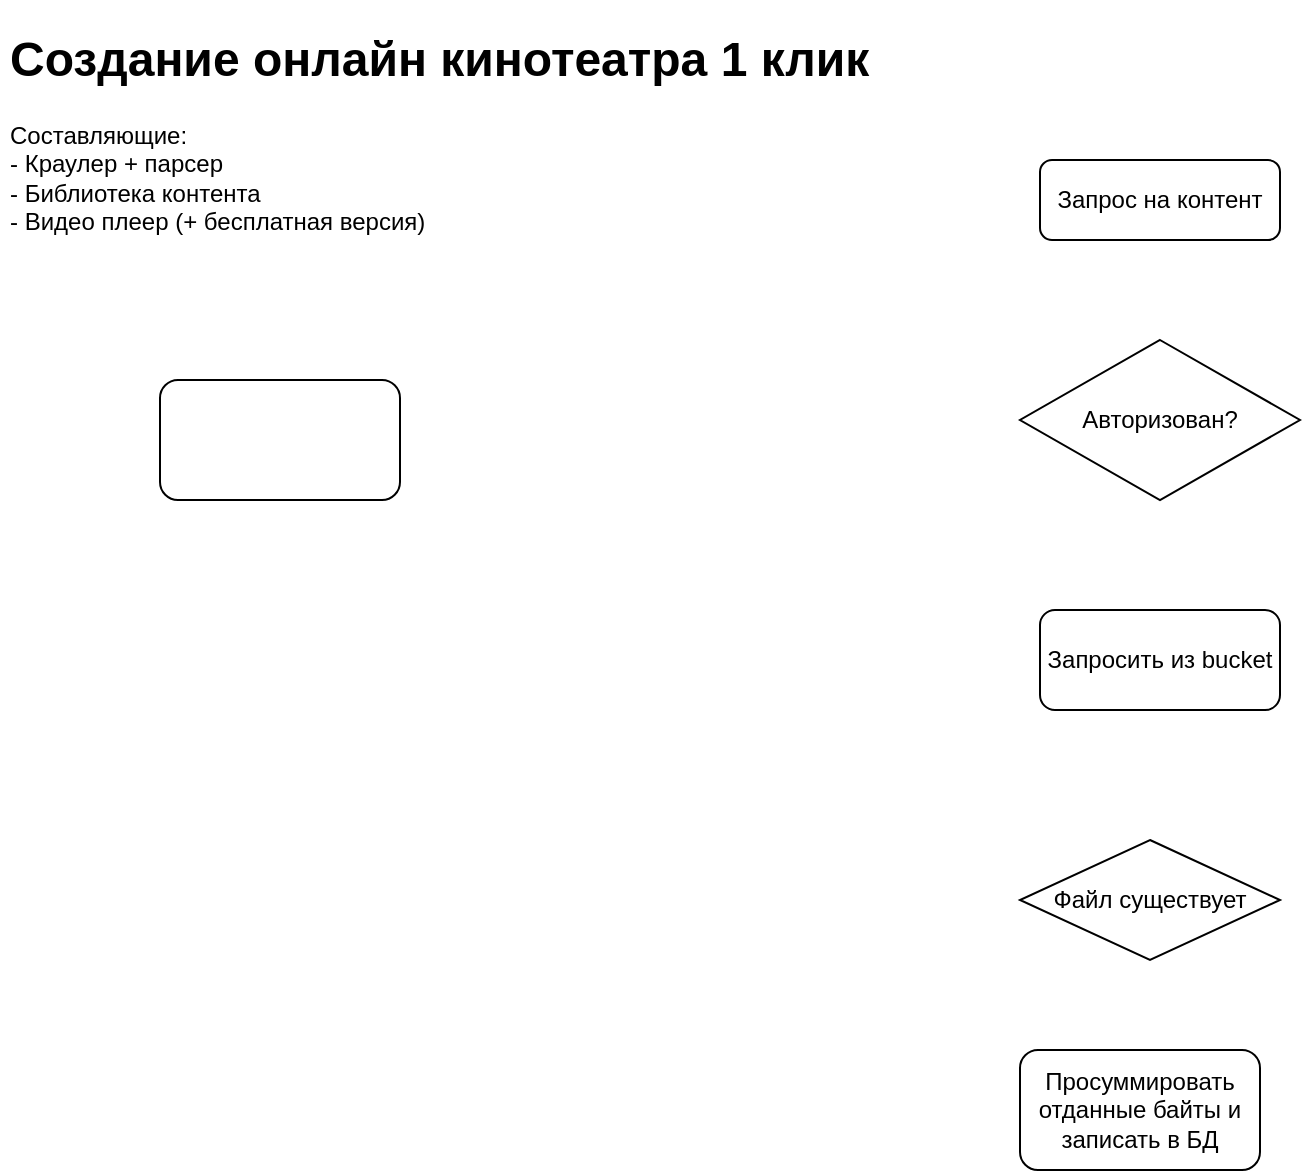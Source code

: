 <mxfile version="20.6.0" type="github">
  <diagram id="C5RBs43oDa-KdzZeNtuy" name="Page-1">
    <mxGraphModel dx="1038" dy="539" grid="1" gridSize="10" guides="1" tooltips="1" connect="1" arrows="1" fold="1" page="1" pageScale="1" pageWidth="827" pageHeight="1169" math="0" shadow="0">
      <root>
        <mxCell id="WIyWlLk6GJQsqaUBKTNV-0" />
        <mxCell id="WIyWlLk6GJQsqaUBKTNV-1" parent="WIyWlLk6GJQsqaUBKTNV-0" />
        <mxCell id="YjPTBmPp27JOK4eu0ybq-1" value="Запрос на контент" style="rounded=1;whiteSpace=wrap;html=1;" vertex="1" parent="WIyWlLk6GJQsqaUBKTNV-1">
          <mxGeometry x="540" y="80" width="120" height="40" as="geometry" />
        </mxCell>
        <mxCell id="YjPTBmPp27JOK4eu0ybq-4" value="Запросить из bucket" style="rounded=1;whiteSpace=wrap;html=1;" vertex="1" parent="WIyWlLk6GJQsqaUBKTNV-1">
          <mxGeometry x="540" y="305" width="120" height="50" as="geometry" />
        </mxCell>
        <mxCell id="YjPTBmPp27JOK4eu0ybq-5" value="Файл существует" style="rhombus;whiteSpace=wrap;html=1;" vertex="1" parent="WIyWlLk6GJQsqaUBKTNV-1">
          <mxGeometry x="530" y="420" width="130" height="60" as="geometry" />
        </mxCell>
        <mxCell id="YjPTBmPp27JOK4eu0ybq-6" value="Просуммировать отданные байты и записать в БД" style="rounded=1;whiteSpace=wrap;html=1;" vertex="1" parent="WIyWlLk6GJQsqaUBKTNV-1">
          <mxGeometry x="530" y="525" width="120" height="60" as="geometry" />
        </mxCell>
        <mxCell id="YjPTBmPp27JOK4eu0ybq-7" value="Авторизован?" style="rhombus;whiteSpace=wrap;html=1;" vertex="1" parent="WIyWlLk6GJQsqaUBKTNV-1">
          <mxGeometry x="530" y="170" width="140" height="80" as="geometry" />
        </mxCell>
        <mxCell id="YjPTBmPp27JOK4eu0ybq-8" value="" style="rounded=1;whiteSpace=wrap;html=1;" vertex="1" parent="WIyWlLk6GJQsqaUBKTNV-1">
          <mxGeometry x="100" y="190" width="120" height="60" as="geometry" />
        </mxCell>
        <mxCell id="YjPTBmPp27JOK4eu0ybq-10" value="&lt;h1&gt;Создание онлайн кинотеатра 1 клик&lt;/h1&gt;&lt;p&gt;Составляющие:&lt;br&gt;- Краулер + парсер&lt;br&gt;- Библиотека контента&lt;br&gt;- Видео плеер (+ бесплатная версия)&lt;/p&gt;" style="text;html=1;strokeColor=none;fillColor=none;spacing=5;spacingTop=-20;whiteSpace=wrap;overflow=hidden;rounded=0;" vertex="1" parent="WIyWlLk6GJQsqaUBKTNV-1">
          <mxGeometry x="20" y="10" width="480" height="120" as="geometry" />
        </mxCell>
      </root>
    </mxGraphModel>
  </diagram>
</mxfile>
